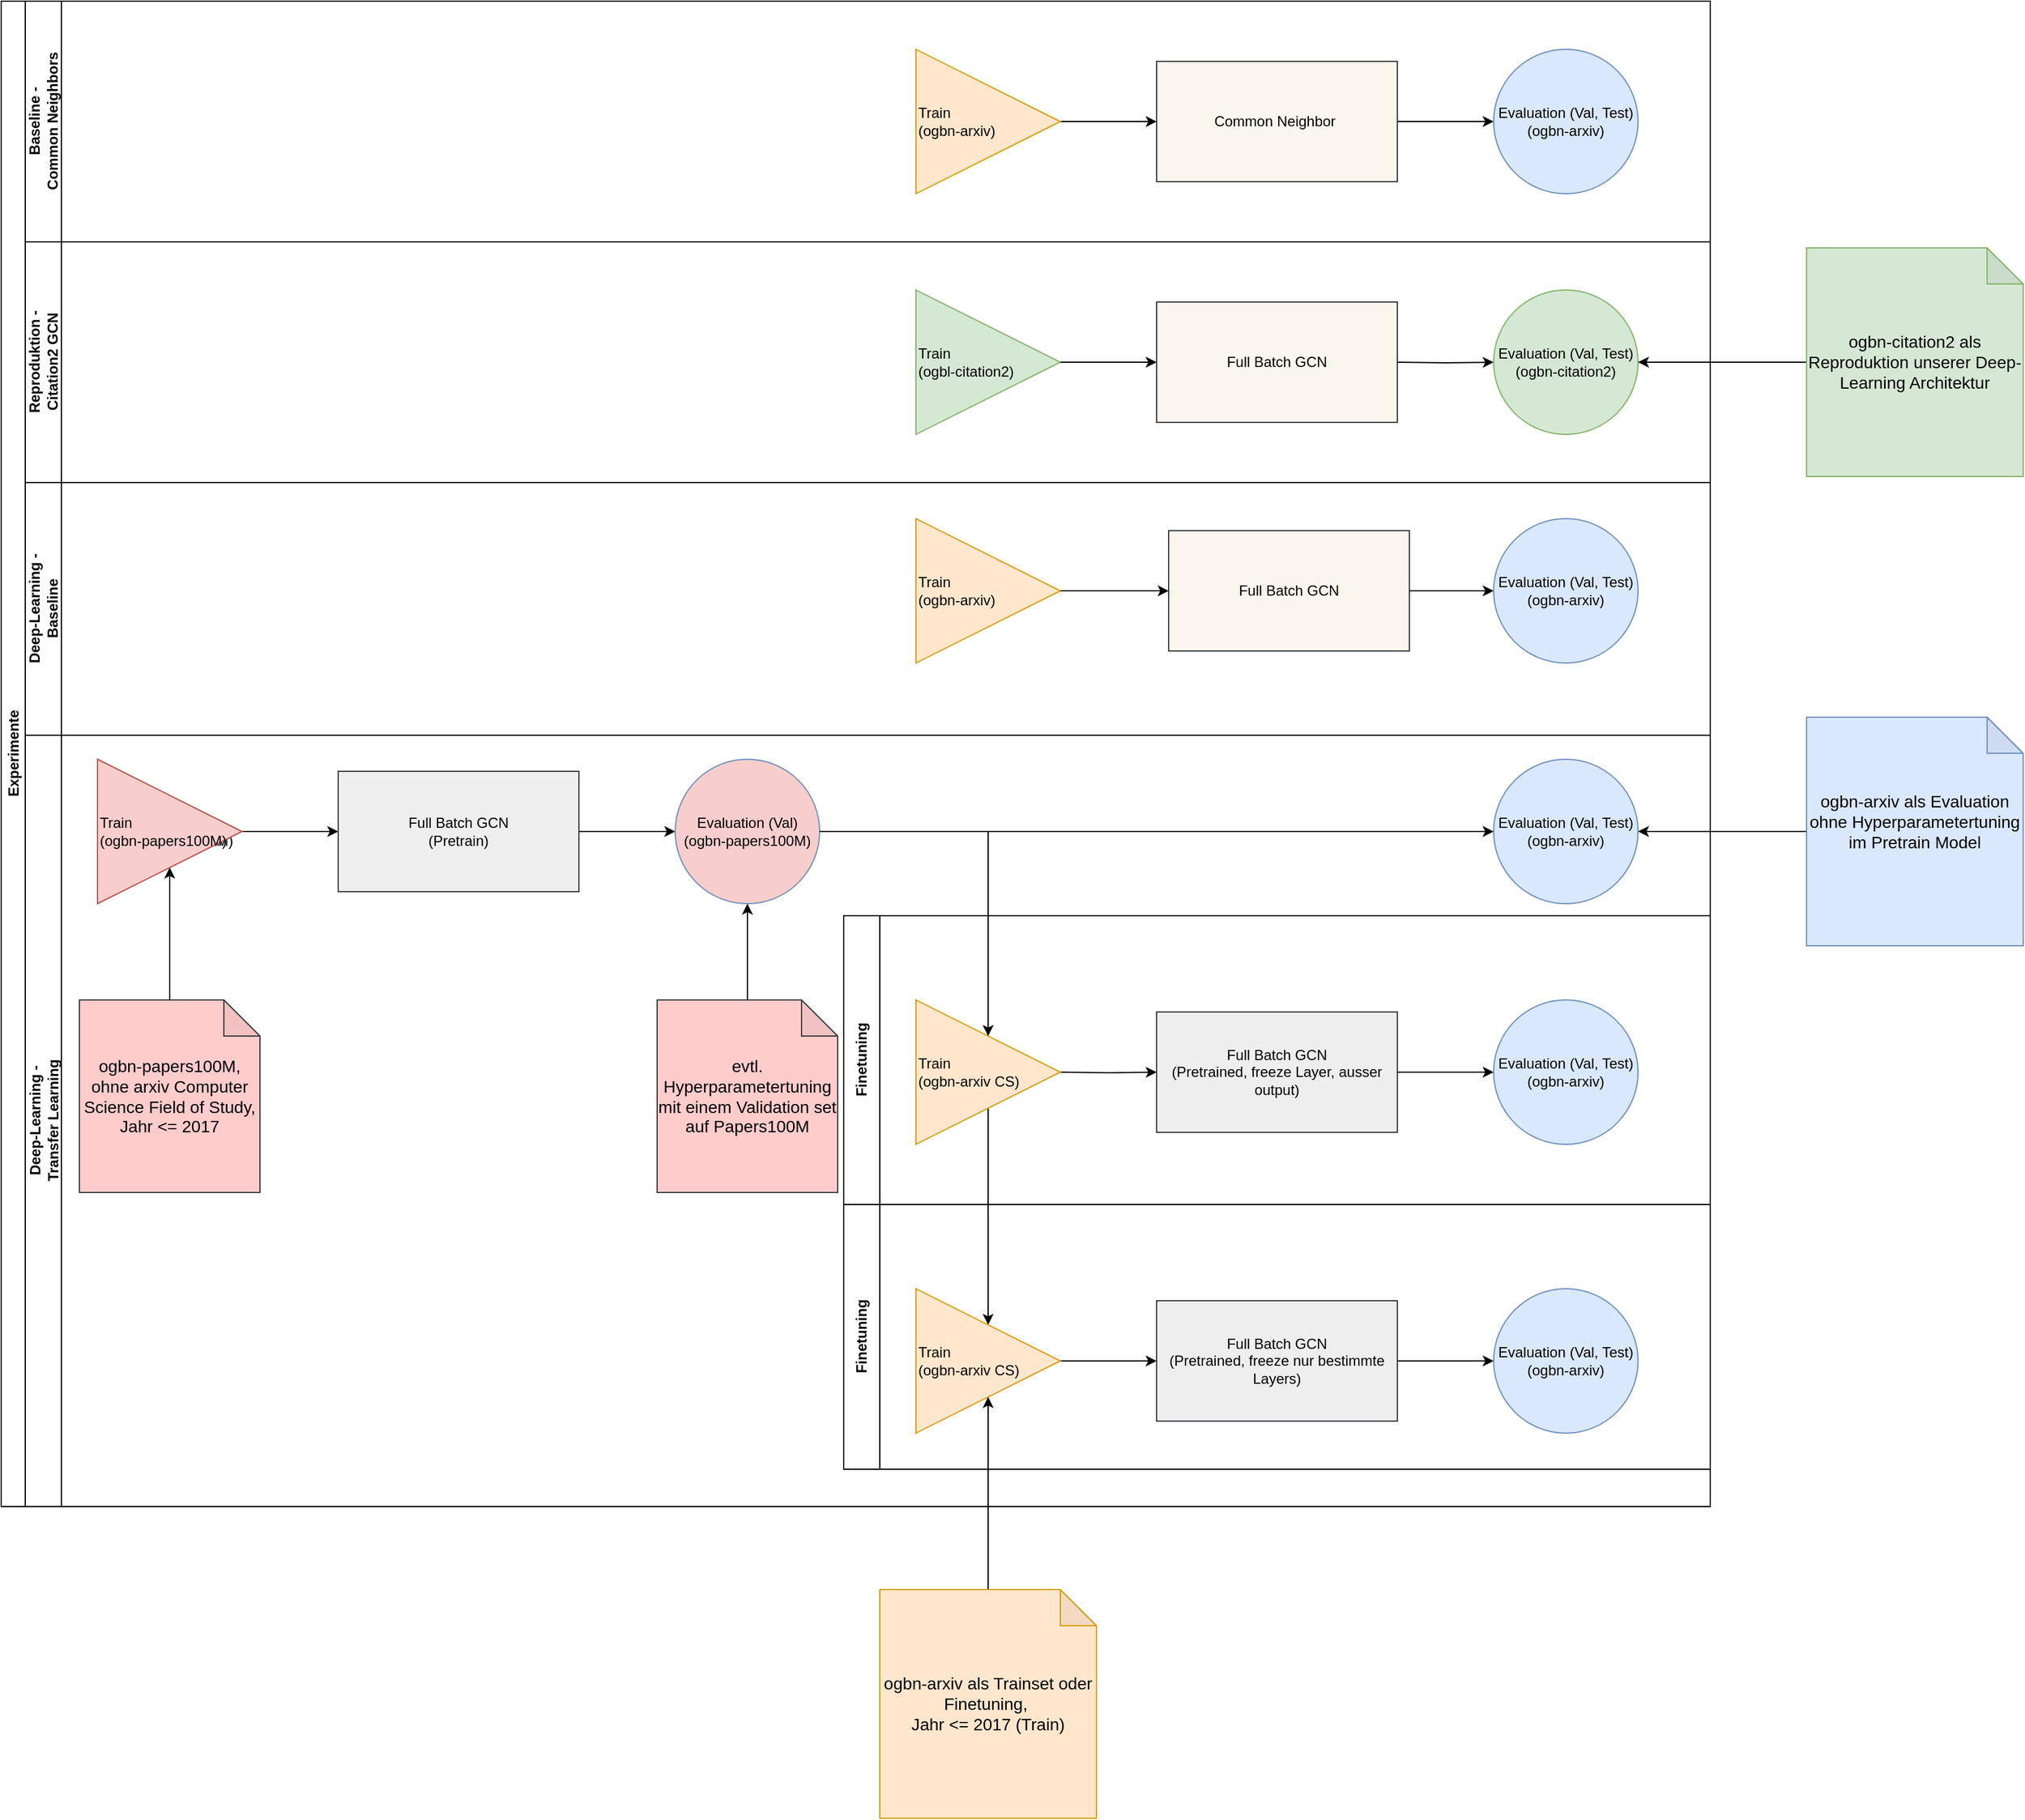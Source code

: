 <mxfile version="17.4.2" type="device"><diagram id="prtHgNgQTEPvFCAcTncT" name="Page-1"><mxGraphModel dx="2966" dy="3000" grid="1" gridSize="10" guides="1" tooltips="1" connect="1" arrows="1" fold="1" page="1" pageScale="1" pageWidth="827" pageHeight="1169" math="0" shadow="0"><root><mxCell id="0"/><mxCell id="1" parent="0"/><mxCell id="dNxyNK7c78bLwvsdeMH5-19" value="Experimente" style="swimlane;html=1;childLayout=stackLayout;resizeParent=1;resizeParentMax=0;horizontal=0;startSize=20;horizontalStack=0;" parent="1" vertex="1"><mxGeometry x="40" y="-270" width="1420" height="1251" as="geometry"><mxRectangle x="40" y="40" width="40" height="100" as="alternateBounds"/></mxGeometry></mxCell><mxCell id="dNxyNK7c78bLwvsdeMH5-20" value="Baseline - &lt;br&gt;Common Neighbors" style="swimlane;html=1;startSize=30;horizontal=0;" parent="dNxyNK7c78bLwvsdeMH5-19" vertex="1"><mxGeometry x="20" width="1400" height="200" as="geometry"><mxRectangle x="20" width="860" height="40" as="alternateBounds"/></mxGeometry></mxCell><mxCell id="8d_3jgYVFVs6bXY-5Nxp-2" value="" style="edgeStyle=orthogonalEdgeStyle;rounded=0;orthogonalLoop=1;jettySize=auto;html=1;" parent="dNxyNK7c78bLwvsdeMH5-20" source="dNxyNK7c78bLwvsdeMH5-24" target="8d_3jgYVFVs6bXY-5Nxp-1" edge="1"><mxGeometry relative="1" as="geometry"/></mxCell><mxCell id="dNxyNK7c78bLwvsdeMH5-24" value="Common Neighbor&amp;nbsp;" style="rounded=0;whiteSpace=wrap;html=1;fontFamily=Helvetica;fontSize=12;align=center;fillColor=#f9f7ed;strokeColor=#36393d;" parent="dNxyNK7c78bLwvsdeMH5-20" vertex="1"><mxGeometry x="940" y="50" width="200" height="100" as="geometry"/></mxCell><mxCell id="8d_3jgYVFVs6bXY-5Nxp-1" value="Evaluation (Val, Test)&lt;br&gt;(ogbn-arxiv)" style="ellipse;whiteSpace=wrap;html=1;fillColor=#dae8fc;strokeColor=#6c8ebf;" parent="dNxyNK7c78bLwvsdeMH5-20" vertex="1"><mxGeometry x="1220" y="40" width="120" height="120" as="geometry"/></mxCell><mxCell id="eLkWnIwRwaNbLfnVjjrL-14" value="" style="edgeStyle=orthogonalEdgeStyle;rounded=0;orthogonalLoop=1;jettySize=auto;html=1;" edge="1" parent="dNxyNK7c78bLwvsdeMH5-20" source="eLkWnIwRwaNbLfnVjjrL-12" target="dNxyNK7c78bLwvsdeMH5-24"><mxGeometry relative="1" as="geometry"/></mxCell><mxCell id="eLkWnIwRwaNbLfnVjjrL-12" value="Train&lt;br&gt;(ogbn-arxiv)" style="triangle;whiteSpace=wrap;html=1;fillColor=#ffe6cc;strokeColor=#d79b00;align=left;" vertex="1" parent="dNxyNK7c78bLwvsdeMH5-20"><mxGeometry x="740" y="40" width="120" height="120" as="geometry"/></mxCell><mxCell id="eLkWnIwRwaNbLfnVjjrL-8" value="Reproduktion - &lt;br&gt;Citation2 GCN" style="swimlane;html=1;startSize=30;horizontal=0;" vertex="1" parent="dNxyNK7c78bLwvsdeMH5-19"><mxGeometry x="20" y="200" width="1400" height="200" as="geometry"><mxRectangle x="20" width="860" height="40" as="alternateBounds"/></mxGeometry></mxCell><mxCell id="eLkWnIwRwaNbLfnVjjrL-9" value="" style="edgeStyle=orthogonalEdgeStyle;rounded=0;orthogonalLoop=1;jettySize=auto;html=1;" edge="1" parent="eLkWnIwRwaNbLfnVjjrL-8" target="eLkWnIwRwaNbLfnVjjrL-11"><mxGeometry relative="1" as="geometry"><mxPoint x="1140" y="100" as="sourcePoint"/></mxGeometry></mxCell><mxCell id="eLkWnIwRwaNbLfnVjjrL-11" value="Evaluation (Val, Test)&lt;br&gt;(ogbn-citation2)" style="ellipse;whiteSpace=wrap;html=1;fillColor=#d5e8d4;strokeColor=#82b366;" vertex="1" parent="eLkWnIwRwaNbLfnVjjrL-8"><mxGeometry x="1220" y="40" width="120" height="120" as="geometry"/></mxCell><mxCell id="eLkWnIwRwaNbLfnVjjrL-13" value="Full Batch GCN" style="rounded=0;whiteSpace=wrap;html=1;fontFamily=Helvetica;fontSize=12;align=center;fillColor=#f9f7ed;strokeColor=#36393d;" vertex="1" parent="eLkWnIwRwaNbLfnVjjrL-8"><mxGeometry x="940" y="50" width="200" height="100" as="geometry"/></mxCell><mxCell id="dNxyNK7c78bLwvsdeMH5-21" value="Deep-Learning -&lt;br&gt;Baseline" style="swimlane;html=1;startSize=30;horizontal=0;" parent="dNxyNK7c78bLwvsdeMH5-19" vertex="1"><mxGeometry x="20" y="400" width="1400" height="210" as="geometry"/></mxCell><mxCell id="8d_3jgYVFVs6bXY-5Nxp-7" value="" style="edgeStyle=orthogonalEdgeStyle;rounded=0;orthogonalLoop=1;jettySize=auto;html=1;" parent="dNxyNK7c78bLwvsdeMH5-21" source="8d_3jgYVFVs6bXY-5Nxp-4" target="8d_3jgYVFVs6bXY-5Nxp-5" edge="1"><mxGeometry relative="1" as="geometry"/></mxCell><mxCell id="8d_3jgYVFVs6bXY-5Nxp-4" value="Full Batch GCN" style="rounded=0;whiteSpace=wrap;html=1;fontFamily=Helvetica;fontSize=12;align=center;fillColor=#f9f7ed;strokeColor=#36393d;" parent="dNxyNK7c78bLwvsdeMH5-21" vertex="1"><mxGeometry x="950" y="40" width="200" height="100" as="geometry"/></mxCell><mxCell id="8d_3jgYVFVs6bXY-5Nxp-5" value="Evaluation (Val, Test)&lt;br style=&quot;border-color: var(--border-color);&quot;&gt;(ogbn-arxiv)" style="ellipse;whiteSpace=wrap;html=1;fillColor=#dae8fc;strokeColor=#6c8ebf;" parent="dNxyNK7c78bLwvsdeMH5-21" vertex="1"><mxGeometry x="1220" y="30" width="120" height="120" as="geometry"/></mxCell><mxCell id="Ro8kcf1Mqb0HyqckwRe7-5" value="Train&lt;br&gt;(ogbn-arxiv)" style="triangle;whiteSpace=wrap;html=1;fillColor=#ffe6cc;strokeColor=#d79b00;align=left;" parent="dNxyNK7c78bLwvsdeMH5-21" vertex="1"><mxGeometry x="740" y="30" width="120" height="120" as="geometry"/></mxCell><mxCell id="_iEtARgeK0qsLmEqOI9r-1" value="" style="edgeStyle=orthogonalEdgeStyle;rounded=0;orthogonalLoop=1;jettySize=auto;html=1;" parent="dNxyNK7c78bLwvsdeMH5-21" source="Ro8kcf1Mqb0HyqckwRe7-5" target="8d_3jgYVFVs6bXY-5Nxp-4" edge="1"><mxGeometry relative="1" as="geometry"/></mxCell><mxCell id="dNxyNK7c78bLwvsdeMH5-22" value="Deep-Learning -&lt;br&gt;Transfer Learning" style="swimlane;html=1;startSize=30;horizontal=0;" parent="dNxyNK7c78bLwvsdeMH5-19" vertex="1"><mxGeometry x="20" y="610" width="1400" height="641" as="geometry"/></mxCell><mxCell id="8d_3jgYVFVs6bXY-5Nxp-36" value="" style="edgeStyle=orthogonalEdgeStyle;rounded=0;orthogonalLoop=1;jettySize=auto;html=1;exitX=0.5;exitY=1;exitDx=0;exitDy=0;entryX=0.5;entryY=0;entryDx=0;entryDy=0;" parent="dNxyNK7c78bLwvsdeMH5-22" source="Ro8kcf1Mqb0HyqckwRe7-7" target="8d_3jgYVFVs6bXY-5Nxp-32" edge="1"><mxGeometry relative="1" as="geometry"><mxPoint x="800" y="310" as="sourcePoint"/></mxGeometry></mxCell><mxCell id="8d_3jgYVFVs6bXY-5Nxp-15" value="" style="edgeStyle=orthogonalEdgeStyle;rounded=0;orthogonalLoop=1;jettySize=auto;html=1;" parent="dNxyNK7c78bLwvsdeMH5-22" source="8d_3jgYVFVs6bXY-5Nxp-8" target="8d_3jgYVFVs6bXY-5Nxp-9" edge="1"><mxGeometry relative="1" as="geometry"/></mxCell><mxCell id="8d_3jgYVFVs6bXY-5Nxp-8" value="Train&lt;br&gt;(&lt;span style=&quot;background-color: initial;&quot;&gt;ogbn-papers100M&lt;/span&gt;)" style="triangle;whiteSpace=wrap;html=1;fillColor=#f8cecc;strokeColor=#b85450;" parent="dNxyNK7c78bLwvsdeMH5-22" vertex="1"><mxGeometry x="60" y="20" width="120" height="120" as="geometry"/></mxCell><mxCell id="8d_3jgYVFVs6bXY-5Nxp-26" value="" style="edgeStyle=orthogonalEdgeStyle;rounded=0;orthogonalLoop=1;jettySize=auto;html=1;entryX=0;entryY=0.5;entryDx=0;entryDy=0;" parent="dNxyNK7c78bLwvsdeMH5-22" source="8d_3jgYVFVs6bXY-5Nxp-9" edge="1" target="_iEtARgeK0qsLmEqOI9r-3"><mxGeometry relative="1" as="geometry"><mxPoint x="540" y="80" as="targetPoint"/></mxGeometry></mxCell><mxCell id="8d_3jgYVFVs6bXY-5Nxp-9" value="Full Batch GCN&lt;br&gt;(Pretrain)" style="rounded=0;whiteSpace=wrap;html=1;fontFamily=Helvetica;fontSize=12;align=center;fillColor=#eeeeee;strokeColor=#36393d;" parent="dNxyNK7c78bLwvsdeMH5-22" vertex="1"><mxGeometry x="260" y="30" width="200" height="100" as="geometry"/></mxCell><mxCell id="8d_3jgYVFVs6bXY-5Nxp-21" value="Finetuning" style="swimlane;html=1;startSize=30;horizontal=0;" parent="dNxyNK7c78bLwvsdeMH5-22" vertex="1"><mxGeometry x="680" y="150" width="720" height="240" as="geometry"/></mxCell><mxCell id="8d_3jgYVFVs6bXY-5Nxp-22" value="" style="edgeStyle=orthogonalEdgeStyle;rounded=0;orthogonalLoop=1;jettySize=auto;html=1;" parent="8d_3jgYVFVs6bXY-5Nxp-21" target="8d_3jgYVFVs6bXY-5Nxp-24" edge="1"><mxGeometry relative="1" as="geometry"><mxPoint x="180" y="130" as="sourcePoint"/></mxGeometry></mxCell><mxCell id="8d_3jgYVFVs6bXY-5Nxp-29" value="" style="edgeStyle=orthogonalEdgeStyle;rounded=0;orthogonalLoop=1;jettySize=auto;html=1;" parent="8d_3jgYVFVs6bXY-5Nxp-21" source="8d_3jgYVFVs6bXY-5Nxp-24" target="8d_3jgYVFVs6bXY-5Nxp-28" edge="1"><mxGeometry relative="1" as="geometry"/></mxCell><mxCell id="8d_3jgYVFVs6bXY-5Nxp-24" value="Full Batch GCN&lt;br&gt;(Pretrained, freeze Layer, ausser output)" style="rounded=0;whiteSpace=wrap;html=1;fontFamily=Helvetica;fontSize=12;align=center;fillColor=#eeeeee;strokeColor=#36393d;" parent="8d_3jgYVFVs6bXY-5Nxp-21" vertex="1"><mxGeometry x="260" y="80" width="200" height="100" as="geometry"/></mxCell><mxCell id="8d_3jgYVFVs6bXY-5Nxp-28" value="Evaluation (Val, Test)&lt;br style=&quot;border-color: var(--border-color);&quot;&gt;(ogbn-arxiv)" style="ellipse;whiteSpace=wrap;html=1;fillColor=#dae8fc;strokeColor=#6c8ebf;" parent="8d_3jgYVFVs6bXY-5Nxp-21" vertex="1"><mxGeometry x="540" y="70" width="120" height="120" as="geometry"/></mxCell><mxCell id="Ro8kcf1Mqb0HyqckwRe7-7" value="Train&lt;br&gt;(ogbn-arxiv CS)" style="triangle;whiteSpace=wrap;html=1;fillColor=#ffe6cc;strokeColor=#d79b00;align=left;" parent="8d_3jgYVFVs6bXY-5Nxp-21" vertex="1"><mxGeometry x="60" y="70" width="120" height="120" as="geometry"/></mxCell><mxCell id="8d_3jgYVFVs6bXY-5Nxp-30" value="Finetuning" style="swimlane;html=1;startSize=30;horizontal=0;" parent="dNxyNK7c78bLwvsdeMH5-22" vertex="1"><mxGeometry x="680" y="390" width="720" height="220" as="geometry"><mxRectangle x="740" y="1110" width="40" height="90" as="alternateBounds"/></mxGeometry></mxCell><mxCell id="8d_3jgYVFVs6bXY-5Nxp-31" value="" style="edgeStyle=orthogonalEdgeStyle;rounded=0;orthogonalLoop=1;jettySize=auto;html=1;" parent="8d_3jgYVFVs6bXY-5Nxp-30" source="8d_3jgYVFVs6bXY-5Nxp-32" target="8d_3jgYVFVs6bXY-5Nxp-34" edge="1"><mxGeometry relative="1" as="geometry"/></mxCell><mxCell id="8d_3jgYVFVs6bXY-5Nxp-32" value="Train&lt;br&gt;(ogbn-arxiv CS)" style="triangle;whiteSpace=wrap;html=1;fillColor=#ffe6cc;strokeColor=#d79b00;align=left;" parent="8d_3jgYVFVs6bXY-5Nxp-30" vertex="1"><mxGeometry x="60" y="70" width="120" height="120" as="geometry"/></mxCell><mxCell id="8d_3jgYVFVs6bXY-5Nxp-33" value="" style="edgeStyle=orthogonalEdgeStyle;rounded=0;orthogonalLoop=1;jettySize=auto;html=1;" parent="8d_3jgYVFVs6bXY-5Nxp-30" source="8d_3jgYVFVs6bXY-5Nxp-34" target="8d_3jgYVFVs6bXY-5Nxp-35" edge="1"><mxGeometry relative="1" as="geometry"/></mxCell><mxCell id="8d_3jgYVFVs6bXY-5Nxp-34" value="Full Batch GCN&lt;br&gt;(Pretrained, freeze nur bestimmte Layers)" style="rounded=0;whiteSpace=wrap;html=1;fontFamily=Helvetica;fontSize=12;align=center;fillColor=#eeeeee;strokeColor=#36393d;" parent="8d_3jgYVFVs6bXY-5Nxp-30" vertex="1"><mxGeometry x="260" y="80" width="200" height="100" as="geometry"/></mxCell><mxCell id="8d_3jgYVFVs6bXY-5Nxp-35" value="Evaluation (Val, Test)&lt;br style=&quot;border-color: var(--border-color);&quot;&gt;(ogbn-arxiv)" style="ellipse;whiteSpace=wrap;html=1;fillColor=#dae8fc;strokeColor=#6c8ebf;" parent="8d_3jgYVFVs6bXY-5Nxp-30" vertex="1"><mxGeometry x="540" y="70" width="120" height="120" as="geometry"/></mxCell><mxCell id="Ro8kcf1Mqb0HyqckwRe7-6" value="Train&lt;br&gt;(&lt;span style=&quot;background-color: initial;&quot;&gt;ogbn-papers100M&lt;/span&gt;)" style="triangle;whiteSpace=wrap;html=1;fillColor=#f8cecc;strokeColor=#b85450;align=left;" parent="8d_3jgYVFVs6bXY-5Nxp-30" vertex="1"><mxGeometry x="-620" y="-370" width="120" height="120" as="geometry"/></mxCell><mxCell id="Ro8kcf1Mqb0HyqckwRe7-4" value="Train&lt;br&gt;(ogbl-citation2)" style="triangle;whiteSpace=wrap;html=1;fillColor=#d5e8d4;strokeColor=#82b366;align=left;" parent="dNxyNK7c78bLwvsdeMH5-22" vertex="1"><mxGeometry x="740" y="-370" width="120" height="120" as="geometry"/></mxCell><mxCell id="8d_3jgYVFVs6bXY-5Nxp-11" value="&lt;h3 id=&quot;dataset-ogbn-papers100m-leaderboard&quot;&gt;&lt;span style=&quot;font-weight: normal;&quot;&gt;ogbn-papers100M, ohne arxiv Computer Science Field of Study, Jahr &amp;lt;= 2017&lt;/span&gt;&lt;br&gt;&lt;/h3&gt;" style="shape=note;whiteSpace=wrap;html=1;backgroundOutline=1;darkOpacity=0.05;fillColor=#ffcccc;strokeColor=#36393d;" parent="dNxyNK7c78bLwvsdeMH5-22" vertex="1"><mxGeometry x="45" y="220" width="150" height="160" as="geometry"/></mxCell><mxCell id="8d_3jgYVFVs6bXY-5Nxp-13" value="" style="edgeStyle=orthogonalEdgeStyle;rounded=0;orthogonalLoop=1;jettySize=auto;html=1;" parent="dNxyNK7c78bLwvsdeMH5-22" source="8d_3jgYVFVs6bXY-5Nxp-11" target="8d_3jgYVFVs6bXY-5Nxp-8" edge="1"><mxGeometry relative="1" as="geometry"/></mxCell><mxCell id="_iEtARgeK0qsLmEqOI9r-2" value="Evaluation (Val, Test)&lt;br style=&quot;border-color: var(--border-color);&quot;&gt;(ogbn-arxiv)" style="ellipse;whiteSpace=wrap;html=1;fillColor=#dae8fc;strokeColor=#6c8ebf;" parent="dNxyNK7c78bLwvsdeMH5-22" vertex="1"><mxGeometry x="1220" y="20" width="120" height="120" as="geometry"/></mxCell><mxCell id="eLkWnIwRwaNbLfnVjjrL-4" value="" style="edgeStyle=orthogonalEdgeStyle;rounded=0;orthogonalLoop=1;jettySize=auto;html=1;entryX=0;entryY=0.5;entryDx=0;entryDy=0;" edge="1" parent="dNxyNK7c78bLwvsdeMH5-22" source="_iEtARgeK0qsLmEqOI9r-3" target="_iEtARgeK0qsLmEqOI9r-2"><mxGeometry relative="1" as="geometry"><mxPoint x="740" y="80" as="targetPoint"/></mxGeometry></mxCell><mxCell id="_iEtARgeK0qsLmEqOI9r-3" value="Evaluation (Val)&lt;br&gt;(ogbn-papers100M)" style="ellipse;whiteSpace=wrap;html=1;fillColor=#f8cecc;strokeColor=#6c8ebf;" parent="dNxyNK7c78bLwvsdeMH5-22" vertex="1"><mxGeometry x="540" y="20" width="120" height="120" as="geometry"/></mxCell><mxCell id="eLkWnIwRwaNbLfnVjjrL-5" value="" style="edgeStyle=orthogonalEdgeStyle;rounded=0;orthogonalLoop=1;jettySize=auto;html=1;exitX=1;exitY=0.5;exitDx=0;exitDy=0;entryX=0.5;entryY=0;entryDx=0;entryDy=0;" edge="1" parent="dNxyNK7c78bLwvsdeMH5-22" source="_iEtARgeK0qsLmEqOI9r-3" target="Ro8kcf1Mqb0HyqckwRe7-7"><mxGeometry relative="1" as="geometry"><mxPoint x="670" y="90" as="sourcePoint"/><mxPoint x="820" y="190" as="targetPoint"/></mxGeometry></mxCell><mxCell id="eLkWnIwRwaNbLfnVjjrL-7" value="" style="edgeStyle=orthogonalEdgeStyle;rounded=0;orthogonalLoop=1;jettySize=auto;html=1;" edge="1" parent="dNxyNK7c78bLwvsdeMH5-22" source="eLkWnIwRwaNbLfnVjjrL-6" target="_iEtARgeK0qsLmEqOI9r-3"><mxGeometry relative="1" as="geometry"/></mxCell><mxCell id="eLkWnIwRwaNbLfnVjjrL-6" value="&lt;h3 id=&quot;dataset-ogbn-papers100m-leaderboard&quot;&gt;&lt;span style=&quot;font-weight: 400&quot;&gt;evtl. Hyperparametertuning mit einem Validation set auf Papers100M&lt;/span&gt;&lt;/h3&gt;" style="shape=note;whiteSpace=wrap;html=1;backgroundOutline=1;darkOpacity=0.05;fillColor=#ffcccc;strokeColor=#36393d;" vertex="1" parent="dNxyNK7c78bLwvsdeMH5-22"><mxGeometry x="525" y="220" width="150" height="160" as="geometry"/></mxCell><mxCell id="eLkWnIwRwaNbLfnVjjrL-15" value="" style="edgeStyle=orthogonalEdgeStyle;rounded=0;orthogonalLoop=1;jettySize=auto;html=1;" edge="1" parent="dNxyNK7c78bLwvsdeMH5-19" source="Ro8kcf1Mqb0HyqckwRe7-4" target="eLkWnIwRwaNbLfnVjjrL-13"><mxGeometry relative="1" as="geometry"/></mxCell><mxCell id="8d_3jgYVFVs6bXY-5Nxp-38" value="" style="edgeStyle=orthogonalEdgeStyle;rounded=0;orthogonalLoop=1;jettySize=auto;html=1;entryX=1;entryY=0.5;entryDx=0;entryDy=0;" parent="1" source="8d_3jgYVFVs6bXY-5Nxp-37" target="_iEtARgeK0qsLmEqOI9r-2" edge="1"><mxGeometry relative="1" as="geometry"><mxPoint x="660" y="590" as="targetPoint"/></mxGeometry></mxCell><mxCell id="8d_3jgYVFVs6bXY-5Nxp-37" value="&lt;h3 id=&quot;dataset-ogbn-papers100m-leaderboard&quot;&gt;&lt;span style=&quot;font-weight: normal&quot;&gt;ogbn-arxiv als Evaluation&lt;br&gt;ohne Hyperparametertuning im Pretrain Model&lt;br&gt;&lt;br&gt;&lt;/span&gt;&lt;/h3&gt;" style="shape=note;whiteSpace=wrap;html=1;backgroundOutline=1;darkOpacity=0.05;align=center;fillColor=#dae8fc;strokeColor=#6c8ebf;" parent="1" vertex="1"><mxGeometry x="1540" y="325" width="180" height="190" as="geometry"/></mxCell><mxCell id="Ro8kcf1Mqb0HyqckwRe7-2" value="" style="edgeStyle=orthogonalEdgeStyle;rounded=0;orthogonalLoop=1;jettySize=auto;html=1;" parent="1" source="Ro8kcf1Mqb0HyqckwRe7-1" target="8d_3jgYVFVs6bXY-5Nxp-32" edge="1"><mxGeometry relative="1" as="geometry"/></mxCell><mxCell id="Ro8kcf1Mqb0HyqckwRe7-1" value="&lt;h3 id=&quot;dataset-ogbn-papers100m-leaderboard&quot;&gt;&lt;span style=&quot;font-weight: normal;&quot;&gt;ogbn-arxiv als Trainset oder Finetuning,&amp;nbsp;&lt;br&gt;Jahr &amp;lt;= 2017 (Train)&lt;/span&gt;&lt;/h3&gt;" style="shape=note;whiteSpace=wrap;html=1;backgroundOutline=1;darkOpacity=0.05;align=center;fillColor=#ffe6cc;strokeColor=#d79b00;" parent="1" vertex="1"><mxGeometry x="770" y="1050" width="180" height="190" as="geometry"/></mxCell><mxCell id="eLkWnIwRwaNbLfnVjjrL-18" value="" style="edgeStyle=orthogonalEdgeStyle;rounded=0;orthogonalLoop=1;jettySize=auto;html=1;entryX=1;entryY=0.5;entryDx=0;entryDy=0;" edge="1" parent="1" source="eLkWnIwRwaNbLfnVjjrL-16" target="eLkWnIwRwaNbLfnVjjrL-11"><mxGeometry relative="1" as="geometry"><mxPoint x="1410" y="25" as="targetPoint"/></mxGeometry></mxCell><mxCell id="eLkWnIwRwaNbLfnVjjrL-16" value="&lt;h3 id=&quot;dataset-ogbn-papers100m-leaderboard&quot;&gt;&lt;span style=&quot;font-weight: normal&quot;&gt;ogbn-citation2 als Reproduktion unserer Deep-Learning Architektur&lt;br&gt;&lt;/span&gt;&lt;/h3&gt;" style="shape=note;whiteSpace=wrap;html=1;backgroundOutline=1;darkOpacity=0.05;align=center;fillColor=#d5e8d4;strokeColor=#82b366;" vertex="1" parent="1"><mxGeometry x="1540" y="-65" width="180" height="190" as="geometry"/></mxCell></root></mxGraphModel></diagram></mxfile>